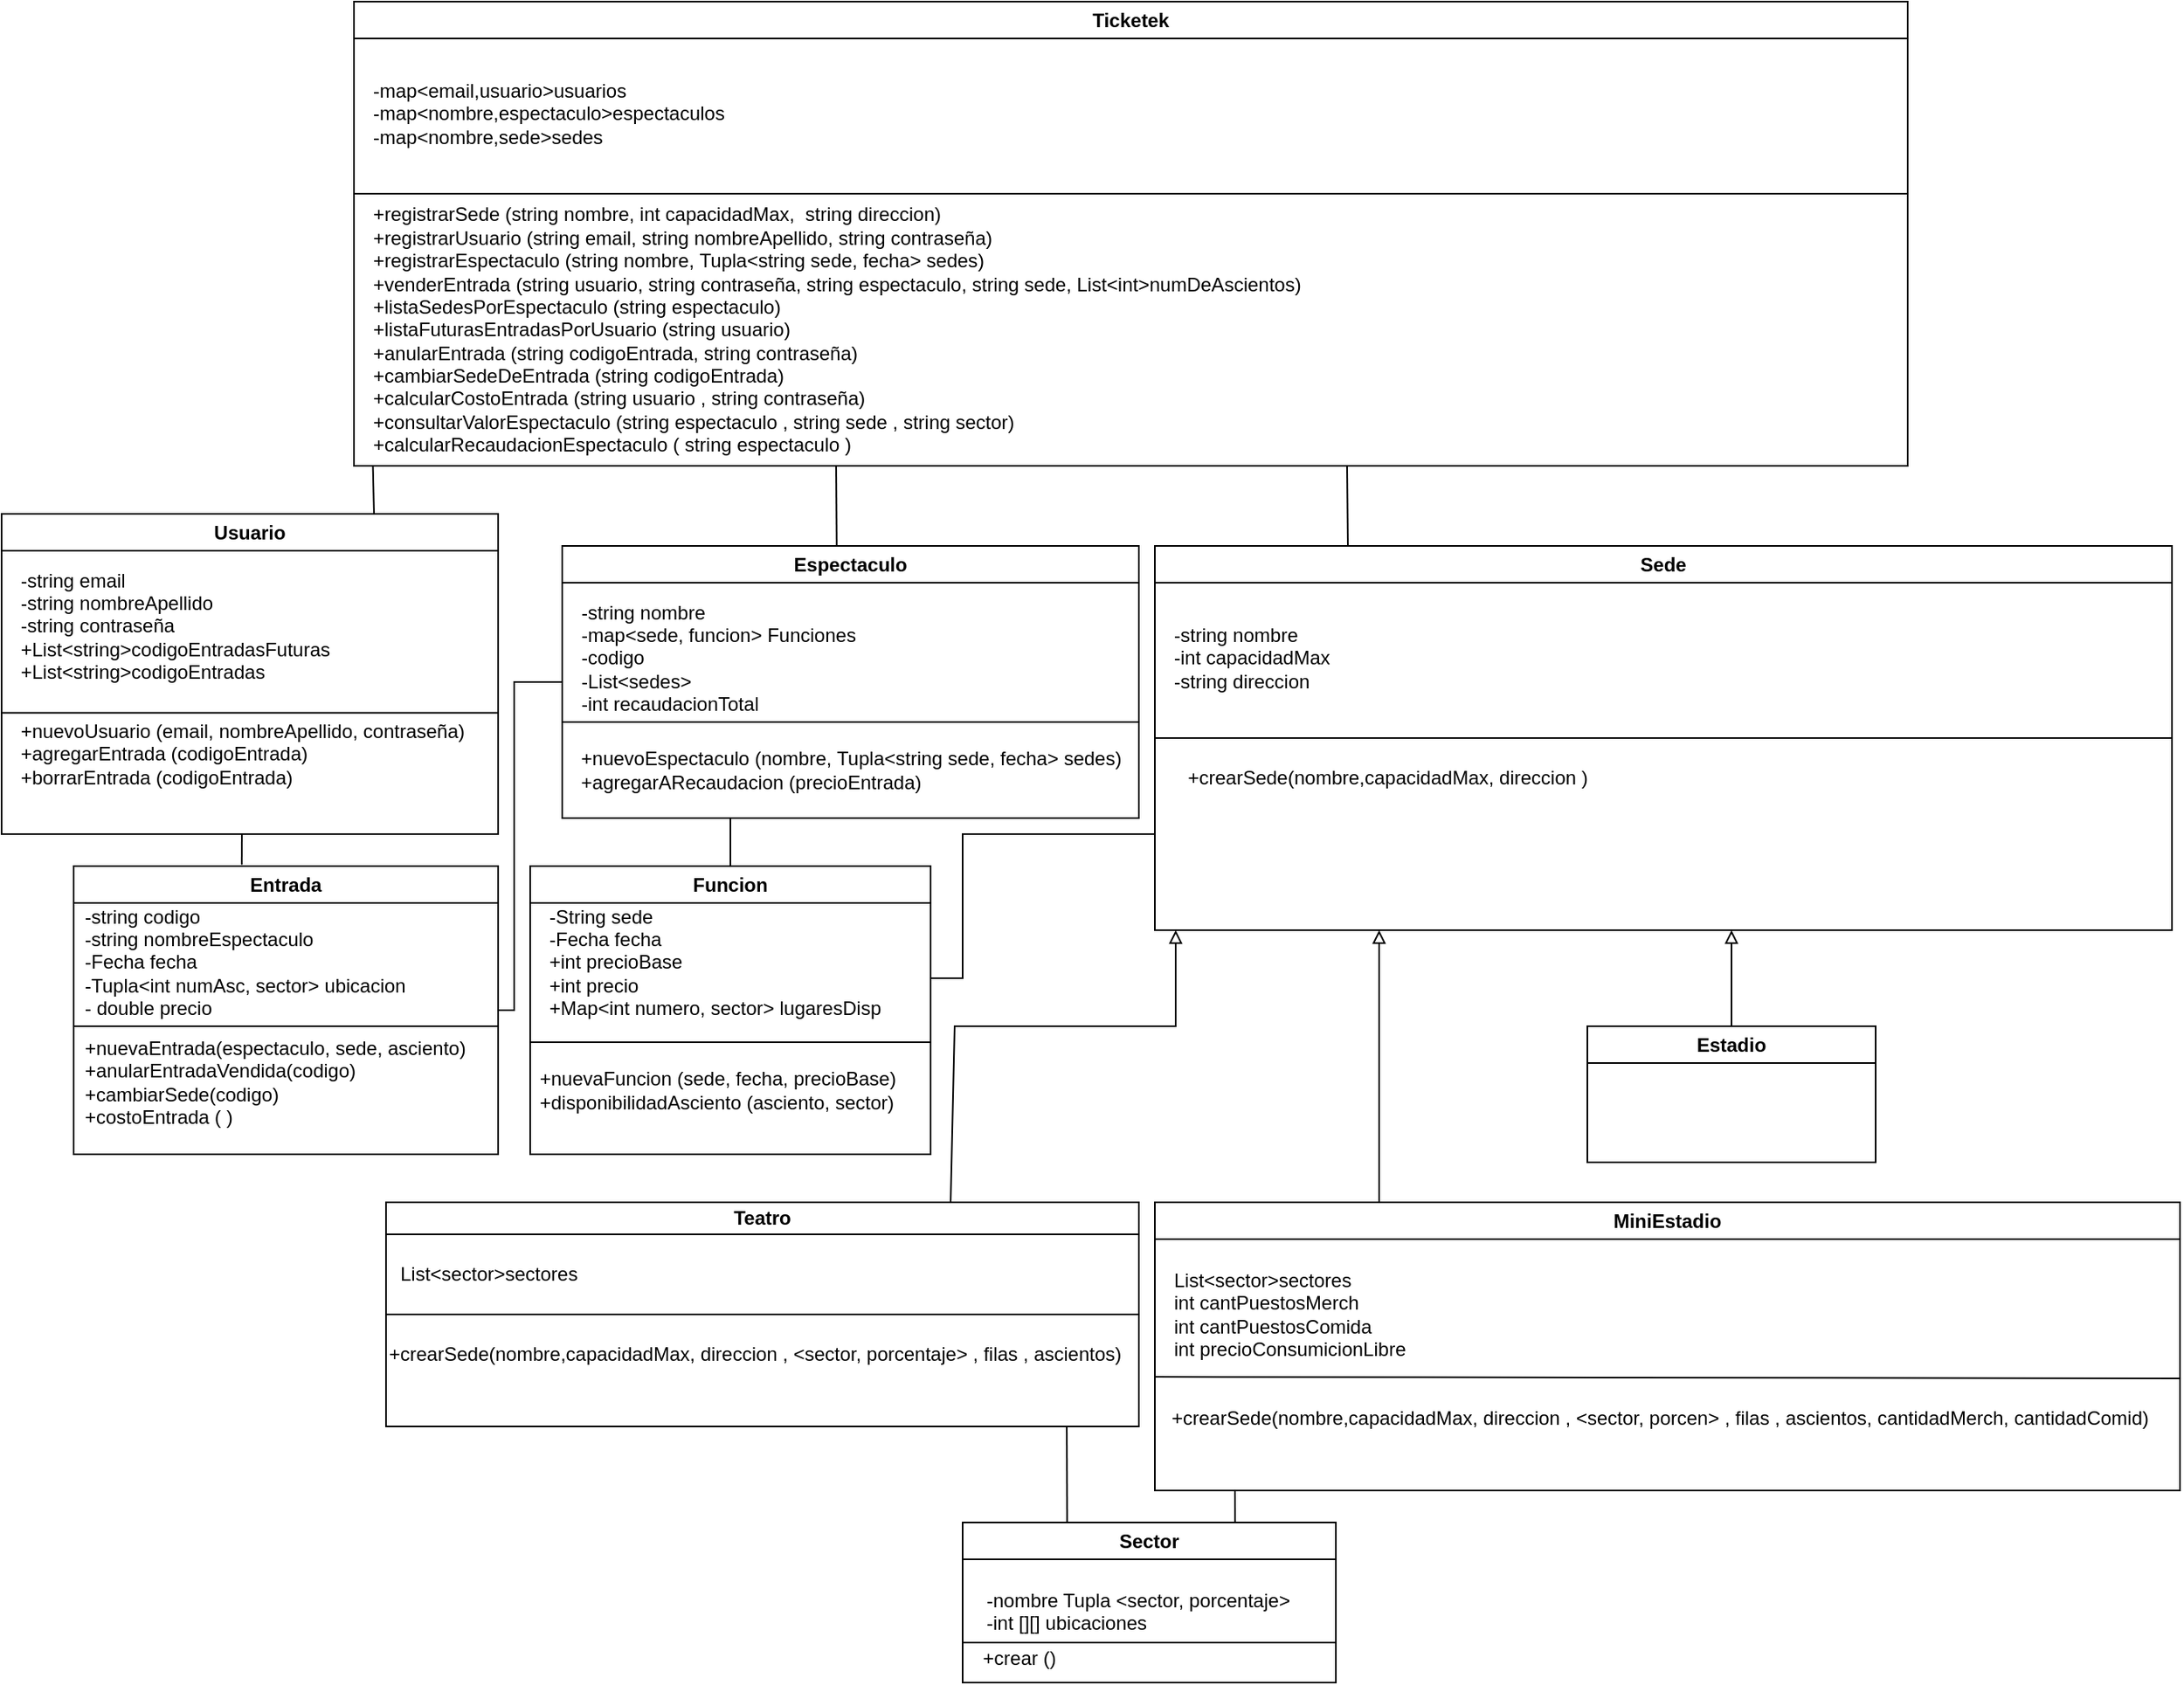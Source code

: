<mxfile version="26.2.14">
  <diagram name="Página-1" id="BGD62SCd4SlIzhXcsPhD">
    <mxGraphModel dx="1851" dy="1713" grid="1" gridSize="10" guides="1" tooltips="1" connect="1" arrows="1" fold="1" page="1" pageScale="1" pageWidth="827" pageHeight="1169" background="#FFFFFF" math="0" shadow="0">
      <root>
        <mxCell id="0" />
        <mxCell id="1" parent="0" />
        <mxCell id="c-k_OdhlWmI5xw33POUm-2" value="Usuario" style="swimlane;whiteSpace=wrap;html=1;fillStyle=auto;rounded=0;glass=0;shadow=0;swimlaneLine=1;fontSize=12;" parent="1" vertex="1">
          <mxGeometry x="-170" y="-840" width="310" height="200" as="geometry" />
        </mxCell>
        <mxCell id="c-k_OdhlWmI5xw33POUm-3" value="&lt;font&gt;-string email&lt;/font&gt;&lt;div&gt;&lt;font&gt;-string nombreApellido&lt;/font&gt;&lt;/div&gt;&lt;div&gt;&lt;font&gt;&lt;span style=&quot;background-color: transparent; color: light-dark(rgb(0, 0, 0), rgb(255, 255, 255));&quot;&gt;-string&amp;nbsp;&lt;/span&gt;contraseña&lt;/font&gt;&lt;/div&gt;&lt;div&gt;&lt;span style=&quot;background-color: transparent; color: light-dark(rgb(0, 0, 0), rgb(255, 255, 255));&quot;&gt;+List&lt;/span&gt;&lt;span style=&quot;background-color: transparent; color: light-dark(rgb(0, 0, 0), rgb(255, 255, 255));&quot;&gt;&amp;lt;string&lt;/span&gt;&lt;span style=&quot;background-color: transparent; color: light-dark(rgb(0, 0, 0), rgb(255, 255, 255));&quot;&gt;&amp;gt;codigoEntradasFuturas&lt;/span&gt;&lt;/div&gt;&lt;div&gt;&lt;font&gt;+List&lt;span style=&quot;color: light-dark(rgb(0, 0, 0), rgb(255, 255, 255)); background-color: transparent;&quot;&gt;&amp;lt;&lt;/span&gt;string&lt;span style=&quot;color: light-dark(rgb(0, 0, 0), rgb(255, 255, 255)); background-color: transparent;&quot;&gt;&amp;gt;codigoEntradas&lt;/span&gt;&lt;span style=&quot;color: light-dark(rgb(0, 0, 0), rgb(255, 255, 255)); background-color: transparent;&quot;&gt;&lt;/span&gt;&lt;/font&gt;&lt;/div&gt;" style="text;html=1;align=left;verticalAlign=middle;resizable=0;points=[];autosize=1;strokeColor=none;fillColor=none;fontSize=12;" parent="c-k_OdhlWmI5xw33POUm-2" vertex="1">
          <mxGeometry x="10" y="25" width="220" height="90" as="geometry" />
        </mxCell>
        <mxCell id="gz3MEblSSOQ2FDono_MR-8" value="" style="endArrow=none;html=1;rounded=0;fontSize=12;" parent="c-k_OdhlWmI5xw33POUm-2" edge="1">
          <mxGeometry width="50" height="50" relative="1" as="geometry">
            <mxPoint y="124.31" as="sourcePoint" />
            <mxPoint x="310" y="124.31" as="targetPoint" />
          </mxGeometry>
        </mxCell>
        <mxCell id="gz3MEblSSOQ2FDono_MR-6" value="&lt;span&gt;+nuevoUsuario (email, nombreApellido, contraseña)&lt;/span&gt;&lt;div&gt;&lt;span&gt;+agregarEntrada (codigoEntrada)&lt;/span&gt;&lt;/div&gt;&lt;div&gt;+borrarEntrada (codigoEntrada)&lt;span&gt;&lt;/span&gt;&lt;/div&gt;" style="text;html=1;align=left;verticalAlign=middle;resizable=0;points=[];autosize=1;strokeColor=none;fillColor=none;fontSize=12;" parent="c-k_OdhlWmI5xw33POUm-2" vertex="1">
          <mxGeometry x="10" y="120" width="300" height="60" as="geometry" />
        </mxCell>
        <mxCell id="c-k_OdhlWmI5xw33POUm-10" value="Ticketek" style="swimlane;whiteSpace=wrap;html=1;fillStyle=auto;rounded=0;glass=0;shadow=0;swimlaneLine=1;fontSize=12;" parent="1" vertex="1">
          <mxGeometry x="50" y="-1160" width="970" height="290" as="geometry" />
        </mxCell>
        <mxCell id="c-k_OdhlWmI5xw33POUm-11" value="&lt;div&gt;&lt;span&gt;-map&amp;lt;email,usuario&amp;gt;usuarios&lt;/span&gt;&lt;/div&gt;&lt;div&gt;&lt;span&gt;-map&amp;lt;nombre,espectaculo&amp;gt;espectaculos&lt;/span&gt;&lt;/div&gt;&lt;div&gt;&lt;span&gt;-map&amp;lt;nombre,sede&amp;gt;sedes&lt;/span&gt;&lt;/div&gt;" style="text;html=1;align=left;verticalAlign=middle;resizable=0;points=[];autosize=1;strokeColor=none;fillColor=none;fontSize=12;" parent="c-k_OdhlWmI5xw33POUm-10" vertex="1">
          <mxGeometry x="10" y="40" width="240" height="60" as="geometry" />
        </mxCell>
        <mxCell id="c-k_OdhlWmI5xw33POUm-60" value="" style="endArrow=none;html=1;rounded=0;exitX=0;exitY=0.5;exitDx=0;exitDy=0;fontSize=12;" parent="c-k_OdhlWmI5xw33POUm-10" edge="1">
          <mxGeometry width="50" height="50" relative="1" as="geometry">
            <mxPoint y="120" as="sourcePoint" />
            <mxPoint x="970" y="120" as="targetPoint" />
          </mxGeometry>
        </mxCell>
        <mxCell id="c-k_OdhlWmI5xw33POUm-61" value="&lt;font&gt;+registrarSede (string nombre, int capacidadMax,&amp;nbsp; string direccion)&lt;/font&gt;&lt;div&gt;&lt;font&gt;+registrarUsuario (string email, string nombreApellido, string contraseña)&lt;/font&gt;&lt;/div&gt;&lt;div&gt;&lt;font&gt;+registrarEspectaculo (string nombre,&amp;nbsp;Tupla&lt;span style=&quot;color: light-dark(rgb(0, 0, 0), rgb(255, 255, 255)); background-color: transparent;&quot;&gt;&amp;lt;string sede, fecha&lt;/span&gt;&lt;span style=&quot;color: light-dark(rgb(0, 0, 0), rgb(255, 255, 255)); background-color: transparent;&quot;&gt;&amp;gt; sedes&lt;/span&gt;)&lt;/font&gt;&lt;/div&gt;&lt;div&gt;&lt;font&gt;+venderEntrada (string usuario, string contraseña, string espectaculo, string sede, List&lt;/font&gt;&lt;span style=&quot;background-color: transparent; color: light-dark(rgb(0, 0, 0), rgb(255, 255, 255));&quot;&gt;&amp;lt;int&lt;/span&gt;&lt;span style=&quot;background-color: transparent; color: light-dark(rgb(0, 0, 0), rgb(255, 255, 255));&quot;&gt;&amp;gt;&lt;/span&gt;&lt;span style=&quot;background-color: transparent; color: light-dark(rgb(0, 0, 0), rgb(255, 255, 255));&quot;&gt;numDeAscientos)&lt;/span&gt;&lt;/div&gt;&lt;div&gt;&lt;span style=&quot;background-color: transparent; color: light-dark(rgb(0, 0, 0), rgb(255, 255, 255));&quot;&gt;+listaSedesPorEspectaculo (string espectaculo)&lt;/span&gt;&lt;/div&gt;&lt;div&gt;&lt;span style=&quot;background-color: transparent; color: light-dark(rgb(0, 0, 0), rgb(255, 255, 255));&quot;&gt;+listaFuturasEntradasPorUsuario (string usuario)&lt;/span&gt;&lt;/div&gt;&lt;div&gt;&lt;font&gt;+anularEntrada (string codigoEntrada, string contraseña)&lt;/font&gt;&lt;/div&gt;&lt;div&gt;&lt;font&gt;+cambiarSedeDeEntrada (string codigoEntrada)&lt;/font&gt;&lt;/div&gt;&lt;div&gt;&lt;font&gt;+calcularCostoEntrada (string usuario , string contraseña)&lt;/font&gt;&lt;/div&gt;&lt;div&gt;&lt;font&gt;+consultarValorEspectaculo (string espectaculo , string sede , string sector)&lt;/font&gt;&lt;/div&gt;&lt;div&gt;&lt;font&gt;+calcularRecaudacionEspectaculo ( string espectaculo )&lt;/font&gt;&lt;/div&gt;" style="text;html=1;align=left;verticalAlign=middle;resizable=0;points=[];autosize=1;strokeColor=none;fillColor=none;fontSize=12;" parent="c-k_OdhlWmI5xw33POUm-10" vertex="1">
          <mxGeometry x="10" y="120" width="600" height="170" as="geometry" />
        </mxCell>
        <mxCell id="c-k_OdhlWmI5xw33POUm-12" value="Sede" style="swimlane;whiteSpace=wrap;html=1;fillStyle=auto;rounded=0;glass=0;shadow=0;swimlaneLine=1;startSize=23;fontSize=12;" parent="1" vertex="1">
          <mxGeometry x="550" y="-820" width="635" height="240" as="geometry" />
        </mxCell>
        <mxCell id="c-k_OdhlWmI5xw33POUm-13" value="&lt;div&gt;&lt;span&gt;-string nombre&lt;/span&gt;&lt;/div&gt;&lt;div&gt;&lt;span&gt;-int capacidadMax&lt;/span&gt;&lt;/div&gt;&lt;div&gt;&lt;span&gt;-string direccion&lt;/span&gt;&lt;/div&gt;" style="text;html=1;align=left;verticalAlign=middle;resizable=0;points=[];autosize=1;strokeColor=none;fillColor=none;fontSize=12;" parent="c-k_OdhlWmI5xw33POUm-12" vertex="1">
          <mxGeometry x="10" y="40" width="120" height="60" as="geometry" />
        </mxCell>
        <mxCell id="gz3MEblSSOQ2FDono_MR-2" value="&lt;div style=&quot;text-align: left;&quot;&gt;&lt;span style=&quot;background-color: transparent; color: light-dark(rgb(0, 0, 0), rgb(255, 255, 255));&quot;&gt;+crearSede(&lt;/span&gt;&lt;span style=&quot;background-color: transparent; color: light-dark(rgb(0, 0, 0), rgb(255, 255, 255));&quot;&gt;nombre,capacidadMax, direccion &lt;/span&gt;&lt;span style=&quot;background-color: transparent; color: light-dark(rgb(0, 0, 0), rgb(255, 255, 255)); text-align: left;&quot;&gt;)&lt;/span&gt;&lt;/div&gt;" style="text;html=1;align=center;verticalAlign=middle;resizable=0;points=[];autosize=1;strokeColor=none;fillColor=none;fontSize=12;" parent="c-k_OdhlWmI5xw33POUm-12" vertex="1">
          <mxGeometry x="10" y="130" width="270" height="30" as="geometry" />
        </mxCell>
        <mxCell id="c-k_OdhlWmI5xw33POUm-14" value="Teatro" style="swimlane;whiteSpace=wrap;html=1;fillStyle=auto;rounded=0;glass=0;shadow=0;swimlaneLine=1;startSize=20;fontSize=12;" parent="1" vertex="1">
          <mxGeometry x="70" y="-410" width="470" height="140" as="geometry">
            <mxRectangle x="750" y="290" width="70" height="30" as="alternateBounds" />
          </mxGeometry>
        </mxCell>
        <mxCell id="c-k_OdhlWmI5xw33POUm-15" value="&lt;span style=&quot;color: light-dark(rgb(0, 0, 0), rgb(255, 255, 255)); background-color: transparent;&quot;&gt;List&amp;lt;sector&lt;/span&gt;&lt;span style=&quot;color: light-dark(rgb(0, 0, 0), rgb(255, 255, 255)); background-color: transparent;&quot;&gt;&amp;gt;&lt;/span&gt;&lt;span style=&quot;color: light-dark(rgb(0, 0, 0), rgb(255, 255, 255)); background-color: transparent;&quot;&gt;sectores&lt;/span&gt;" style="text;html=1;align=left;verticalAlign=middle;resizable=0;points=[];autosize=1;strokeColor=none;fillColor=none;fontSize=12;" parent="c-k_OdhlWmI5xw33POUm-14" vertex="1">
          <mxGeometry x="7" y="30" width="130" height="30" as="geometry" />
        </mxCell>
        <mxCell id="gz3MEblSSOQ2FDono_MR-12" value="+crearSede(&lt;span style=&quot;text-align: left;&quot;&gt;nombre,capacidadMax, direccion ,&amp;nbsp;&lt;/span&gt;&lt;span style=&quot;color: light-dark(rgb(0, 0, 0), rgb(255, 255, 255)); background-color: transparent; text-align: left;&quot;&gt;&amp;lt;sector, porcentaje&lt;/span&gt;&lt;span style=&quot;color: light-dark(rgb(0, 0, 0), rgb(255, 255, 255)); background-color: transparent; text-align: left;&quot;&gt;&amp;gt;&lt;/span&gt;&lt;span style=&quot;text-align: left;&quot;&gt;&amp;nbsp;, filas , ascientos)&lt;/span&gt;" style="text;html=1;align=center;verticalAlign=middle;resizable=0;points=[];autosize=1;strokeColor=none;fillColor=none;fontSize=12;" parent="c-k_OdhlWmI5xw33POUm-14" vertex="1">
          <mxGeometry x="-10" y="80" width="480" height="30" as="geometry" />
        </mxCell>
        <mxCell id="c-k_OdhlWmI5xw33POUm-16" value="Estadio" style="swimlane;whiteSpace=wrap;html=1;fillStyle=auto;rounded=0;glass=0;shadow=0;swimlaneLine=1;startSize=23;fontSize=12;" parent="1" vertex="1">
          <mxGeometry x="820" y="-520" width="180" height="85" as="geometry" />
        </mxCell>
        <mxCell id="c-k_OdhlWmI5xw33POUm-17" value="&lt;div&gt;&lt;br&gt;&lt;/div&gt;" style="text;html=1;align=left;verticalAlign=middle;resizable=0;points=[];autosize=1;strokeColor=none;fillColor=none;fontSize=12;" parent="c-k_OdhlWmI5xw33POUm-16" vertex="1">
          <mxGeometry x="10" y="55" width="20" height="30" as="geometry" />
        </mxCell>
        <mxCell id="c-k_OdhlWmI5xw33POUm-19" value="MiniEstadio" style="swimlane;whiteSpace=wrap;html=1;fillStyle=auto;rounded=0;glass=0;shadow=0;swimlaneLine=1;startSize=23;fontSize=12;" parent="1" vertex="1">
          <mxGeometry x="550" y="-410" width="640" height="180" as="geometry" />
        </mxCell>
        <mxCell id="c-k_OdhlWmI5xw33POUm-20" value="&lt;div&gt;&lt;span style=&quot;background-color: transparent; color: light-dark(rgb(0, 0, 0), rgb(255, 255, 255));&quot;&gt;List&amp;lt;sector&lt;/span&gt;&lt;span style=&quot;background-color: transparent; color: light-dark(rgb(0, 0, 0), rgb(255, 255, 255));&quot;&gt;&amp;gt;&lt;/span&gt;&lt;span style=&quot;background-color: transparent; color: light-dark(rgb(0, 0, 0), rgb(255, 255, 255));&quot;&gt;sectores&lt;/span&gt;&lt;/div&gt;&lt;div&gt;&lt;span&gt;int cantPuestosMerch&lt;/span&gt;&lt;/div&gt;&lt;div&gt;&lt;span&gt;int cantPuestosComida&lt;/span&gt;&lt;/div&gt;&lt;div&gt;&lt;span&gt;int precioConsumicionLibre&lt;/span&gt;&lt;/div&gt;" style="text;html=1;align=left;verticalAlign=middle;resizable=0;points=[];autosize=1;strokeColor=none;fillColor=none;fontSize=12;" parent="c-k_OdhlWmI5xw33POUm-19" vertex="1">
          <mxGeometry x="10" y="35" width="170" height="70" as="geometry" />
        </mxCell>
        <mxCell id="gz3MEblSSOQ2FDono_MR-9" value="+crearSede(&lt;span style=&quot;text-align: left;&quot;&gt;nombre,capacidadMax, direccion ,&amp;nbsp;&lt;/span&gt;&lt;span style=&quot;color: light-dark(rgb(0, 0, 0), rgb(255, 255, 255)); background-color: transparent; text-align: left;&quot;&gt;&amp;lt;sector, porcen&lt;/span&gt;&lt;span style=&quot;color: light-dark(rgb(0, 0, 0), rgb(255, 255, 255)); background-color: transparent; text-align: left;&quot;&gt;&amp;gt;&lt;/span&gt;&lt;span style=&quot;text-align: left;&quot;&gt;&amp;nbsp;, filas , ascientos, cantidadMerch, cantidadComid)&lt;/span&gt;" style="text;html=1;align=center;verticalAlign=middle;resizable=0;points=[];autosize=1;strokeColor=none;fillColor=none;fontSize=12;" parent="c-k_OdhlWmI5xw33POUm-19" vertex="1">
          <mxGeometry y="120" width="630" height="30" as="geometry" />
        </mxCell>
        <mxCell id="gz3MEblSSOQ2FDono_MR-19" value="" style="endArrow=none;html=1;rounded=0;exitX=0;exitY=0.5;exitDx=0;exitDy=0;fontSize=12;" parent="c-k_OdhlWmI5xw33POUm-19" edge="1">
          <mxGeometry width="50" height="50" relative="1" as="geometry">
            <mxPoint y="109" as="sourcePoint" />
            <mxPoint x="640" y="110" as="targetPoint" />
          </mxGeometry>
        </mxCell>
        <mxCell id="c-k_OdhlWmI5xw33POUm-22" value="" style="endArrow=block;html=1;rounded=0;exitX=0.75;exitY=0;exitDx=0;exitDy=0;endFill=0;fontSize=12;" parent="1" source="c-k_OdhlWmI5xw33POUm-14" edge="1">
          <mxGeometry width="50" height="50" relative="1" as="geometry">
            <mxPoint x="547.5" y="-370" as="sourcePoint" />
            <mxPoint x="563" y="-580" as="targetPoint" />
            <Array as="points">
              <mxPoint x="425" y="-520" />
              <mxPoint x="563" y="-520" />
            </Array>
          </mxGeometry>
        </mxCell>
        <mxCell id="c-k_OdhlWmI5xw33POUm-24" value="Sector" style="swimlane;whiteSpace=wrap;html=1;fontSize=12;" parent="1" vertex="1">
          <mxGeometry x="430" y="-210" width="233" height="100" as="geometry" />
        </mxCell>
        <mxCell id="c-k_OdhlWmI5xw33POUm-54" value="&lt;div&gt;-nombre Tupla&amp;nbsp;&lt;span style=&quot;background-color: transparent; color: light-dark(rgb(0, 0, 0), rgb(255, 255, 255));&quot;&gt;&amp;lt;sector, porcentaje&lt;/span&gt;&lt;span style=&quot;background-color: transparent; color: light-dark(rgb(0, 0, 0), rgb(255, 255, 255));&quot;&gt;&amp;gt;&lt;/span&gt;&lt;/div&gt;&lt;div&gt;-int []&lt;span style=&quot;background-color: transparent; color: light-dark(rgb(0, 0, 0), rgb(255, 255, 255));&quot;&gt;[] ubicaciones&lt;/span&gt;&lt;/div&gt;&lt;div&gt;&lt;br&gt;&lt;/div&gt;" style="text;html=1;align=left;verticalAlign=middle;resizable=0;points=[];autosize=1;strokeColor=none;fillColor=none;fontSize=12;" parent="c-k_OdhlWmI5xw33POUm-24" vertex="1">
          <mxGeometry x="13" y="33" width="210" height="60" as="geometry" />
        </mxCell>
        <mxCell id="cYa9Fw054hRIedTm2X27-2" value="" style="endArrow=none;html=1;rounded=0;entryX=1;entryY=0.75;entryDx=0;entryDy=0;" edge="1" parent="c-k_OdhlWmI5xw33POUm-24" target="c-k_OdhlWmI5xw33POUm-24">
          <mxGeometry width="50" height="50" relative="1" as="geometry">
            <mxPoint y="75" as="sourcePoint" />
            <mxPoint x="50" y="25" as="targetPoint" />
          </mxGeometry>
        </mxCell>
        <mxCell id="cYa9Fw054hRIedTm2X27-3" value="+crear ()" style="text;html=1;align=center;verticalAlign=middle;resizable=0;points=[];autosize=1;strokeColor=none;fillColor=none;" vertex="1" parent="c-k_OdhlWmI5xw33POUm-24">
          <mxGeometry y="70" width="70" height="30" as="geometry" />
        </mxCell>
        <mxCell id="c-k_OdhlWmI5xw33POUm-34" value="" style="endArrow=none;html=1;rounded=0;exitX=0.28;exitY=-0.003;exitDx=0;exitDy=0;exitPerimeter=0;fontSize=12;" parent="1" source="c-k_OdhlWmI5xw33POUm-24" edge="1">
          <mxGeometry width="50" height="50" relative="1" as="geometry">
            <mxPoint x="613.298" y="-149.7" as="sourcePoint" />
            <mxPoint x="495" y="-270" as="targetPoint" />
          </mxGeometry>
        </mxCell>
        <mxCell id="c-k_OdhlWmI5xw33POUm-35" value="Entrada" style="swimlane;whiteSpace=wrap;html=1;fillStyle=auto;rounded=0;glass=0;shadow=0;swimlaneLine=1;fontSize=12;" parent="1" vertex="1">
          <mxGeometry x="-125" y="-620" width="265" height="180" as="geometry" />
        </mxCell>
        <mxCell id="c-k_OdhlWmI5xw33POUm-36" value="&lt;div&gt;&lt;span&gt;-string codigo&lt;/span&gt;&lt;/div&gt;&lt;div&gt;&lt;span&gt;-string nombreEspectaculo&lt;/span&gt;&lt;/div&gt;&lt;div&gt;&lt;span&gt;-Fecha fecha&lt;/span&gt;&lt;/div&gt;&lt;div&gt;&lt;span&gt;-Tupla&lt;/span&gt;&lt;span style=&quot;background-color: transparent; color: light-dark(rgb(0, 0, 0), rgb(255, 255, 255));&quot;&gt;&amp;lt;int numAsc, sector&lt;/span&gt;&lt;span style=&quot;background-color: transparent; color: light-dark(rgb(0, 0, 0), rgb(255, 255, 255));&quot;&gt;&amp;gt;&lt;/span&gt;&lt;span style=&quot;background-color: transparent; color: light-dark(rgb(0, 0, 0), rgb(255, 255, 255));&quot;&gt;&amp;nbsp;ubicacion&lt;/span&gt;&lt;/div&gt;&lt;div&gt;&lt;span style=&quot;background-color: transparent; color: light-dark(rgb(0, 0, 0), rgb(255, 255, 255));&quot;&gt;- double precio&lt;/span&gt;&lt;/div&gt;" style="text;html=1;align=left;verticalAlign=middle;resizable=0;points=[];autosize=1;strokeColor=none;fillColor=none;fontSize=12;" parent="c-k_OdhlWmI5xw33POUm-35" vertex="1">
          <mxGeometry x="5" y="15" width="220" height="90" as="geometry" />
        </mxCell>
        <mxCell id="gz3MEblSSOQ2FDono_MR-26" value="" style="endArrow=none;html=1;rounded=0;fontSize=12;" parent="c-k_OdhlWmI5xw33POUm-35" edge="1">
          <mxGeometry width="50" height="50" relative="1" as="geometry">
            <mxPoint y="100" as="sourcePoint" />
            <mxPoint x="265" y="100" as="targetPoint" />
          </mxGeometry>
        </mxCell>
        <mxCell id="gz3MEblSSOQ2FDono_MR-27" value="+nuevaEntrada(espectaculo, sede, asciento)&lt;div&gt;+anularEntradaVendida(codigo)&lt;/div&gt;&lt;div&gt;+cambiarSede(codigo)&lt;/div&gt;&lt;div&gt;+costoEntrada ( )&lt;/div&gt;" style="text;html=1;align=left;verticalAlign=middle;resizable=0;points=[];autosize=1;strokeColor=none;fillColor=none;fontSize=12;" parent="c-k_OdhlWmI5xw33POUm-35" vertex="1">
          <mxGeometry x="5" y="100" width="260" height="70" as="geometry" />
        </mxCell>
        <mxCell id="c-k_OdhlWmI5xw33POUm-37" value="" style="endArrow=none;html=1;rounded=0;exitX=0.396;exitY=-0.005;exitDx=0;exitDy=0;exitPerimeter=0;fontSize=12;" parent="1" source="c-k_OdhlWmI5xw33POUm-35" edge="1">
          <mxGeometry width="50" height="50" relative="1" as="geometry">
            <mxPoint x="-15" y="-440" as="sourcePoint" />
            <mxPoint x="-20" y="-640" as="targetPoint" />
          </mxGeometry>
        </mxCell>
        <mxCell id="c-k_OdhlWmI5xw33POUm-38" value="Espectaculo" style="swimlane;whiteSpace=wrap;html=1;fillStyle=auto;rounded=0;glass=0;shadow=0;swimlaneLine=1;fontSize=12;" parent="1" vertex="1">
          <mxGeometry x="180" y="-820" width="360" height="170" as="geometry" />
        </mxCell>
        <mxCell id="c-k_OdhlWmI5xw33POUm-39" value="&lt;div&gt;&lt;span&gt;-string nombre&lt;/span&gt;&lt;/div&gt;&lt;div&gt;&lt;span style=&quot;color: light-dark(rgb(0, 0, 0), rgb(255, 255, 255)); background-color: transparent;&quot;&gt;-map&amp;lt;sede, funcion&lt;/span&gt;&lt;span style=&quot;color: light-dark(rgb(0, 0, 0), rgb(255, 255, 255)); background-color: transparent;&quot;&gt;&amp;gt; Funciones&lt;/span&gt;&lt;/div&gt;&lt;div&gt;&lt;span&gt;-codigo&lt;/span&gt;&lt;/div&gt;&lt;div&gt;&lt;span&gt;-List&lt;/span&gt;&lt;span style=&quot;background-color: transparent; color: light-dark(rgb(0, 0, 0), rgb(255, 255, 255));&quot;&gt;&amp;lt;sedes&lt;/span&gt;&lt;span style=&quot;background-color: transparent; color: light-dark(rgb(0, 0, 0), rgb(255, 255, 255));&quot;&gt;&amp;gt;&lt;/span&gt;&lt;/div&gt;&lt;div&gt;-int recaudacionTotal&lt;/div&gt;" style="text;html=1;align=left;verticalAlign=middle;resizable=0;points=[];autosize=1;strokeColor=none;fillColor=none;fontSize=12;" parent="c-k_OdhlWmI5xw33POUm-38" vertex="1">
          <mxGeometry x="10" y="25" width="190" height="90" as="geometry" />
        </mxCell>
        <mxCell id="gz3MEblSSOQ2FDono_MR-21" value="+nuevoEspectaculo (&lt;span style=&quot;text-align: left;&quot;&gt;nombre,&amp;nbsp;Tupla&lt;/span&gt;&lt;span style=&quot;color: light-dark(rgb(0, 0, 0), rgb(255, 255, 255)); text-align: left; background-color: transparent;&quot;&gt;&amp;lt;string sede, fecha&lt;/span&gt;&lt;span style=&quot;color: light-dark(rgb(0, 0, 0), rgb(255, 255, 255)); text-align: left; background-color: transparent;&quot;&gt;&amp;gt; sedes)&lt;/span&gt;&lt;div style=&quot;text-align: left;&quot;&gt;&lt;span style=&quot;color: light-dark(rgb(0, 0, 0), rgb(255, 255, 255)); background-color: transparent;&quot;&gt;+agregarARecaudacion (precioEntrada)&lt;/span&gt;&lt;/div&gt;" style="text;html=1;align=center;verticalAlign=middle;resizable=0;points=[];autosize=1;strokeColor=none;fillColor=none;fontSize=12;" parent="c-k_OdhlWmI5xw33POUm-38" vertex="1">
          <mxGeometry y="120" width="360" height="40" as="geometry" />
        </mxCell>
        <mxCell id="c-k_OdhlWmI5xw33POUm-40" value="Funcion" style="swimlane;whiteSpace=wrap;html=1;fillStyle=auto;rounded=0;glass=0;shadow=0;swimlaneLine=1;fontSize=12;" parent="1" vertex="1">
          <mxGeometry x="160" y="-620" width="250" height="180" as="geometry" />
        </mxCell>
        <mxCell id="c-k_OdhlWmI5xw33POUm-41" value="&lt;div&gt;&lt;span style=&quot;background-color: transparent; color: light-dark(rgb(0, 0, 0), rgb(255, 255, 255));&quot;&gt;-String sede&lt;/span&gt;&lt;/div&gt;&lt;div&gt;&lt;span style=&quot;background-color: transparent; color: light-dark(rgb(0, 0, 0), rgb(255, 255, 255));&quot;&gt;-Fecha fecha&lt;/span&gt;&lt;/div&gt;&lt;div&gt;&lt;span style=&quot;background-color: transparent; color: light-dark(rgb(0, 0, 0), rgb(255, 255, 255));&quot;&gt;+int precioBase&lt;/span&gt;&lt;/div&gt;&lt;div&gt;&lt;span style=&quot;background-color: transparent; color: light-dark(rgb(0, 0, 0), rgb(255, 255, 255));&quot;&gt;+int precio&lt;/span&gt;&lt;/div&gt;&lt;div&gt;&lt;span style=&quot;color: light-dark(rgb(0, 0, 0), rgb(255, 255, 255)); background-color: transparent;&quot;&gt;+Map&amp;lt;int numero, sector&lt;/span&gt;&lt;span style=&quot;color: light-dark(rgb(0, 0, 0), rgb(255, 255, 255)); background-color: transparent;&quot;&gt;&amp;gt; lugaresDisp&lt;/span&gt;&lt;/div&gt;" style="text;html=1;align=left;verticalAlign=middle;resizable=0;points=[];autosize=1;strokeColor=none;fillColor=none;fontSize=12;" parent="c-k_OdhlWmI5xw33POUm-40" vertex="1">
          <mxGeometry x="10" y="15" width="230" height="90" as="geometry" />
        </mxCell>
        <mxCell id="gz3MEblSSOQ2FDono_MR-23" value="+nuevaFuncion (sede, fecha, precioBase)&lt;div&gt;+disponibilidadAsciento (asciento, sector)&lt;/div&gt;" style="text;html=1;align=left;verticalAlign=middle;resizable=0;points=[];autosize=1;strokeColor=none;fillColor=none;fontSize=12;" parent="c-k_OdhlWmI5xw33POUm-40" vertex="1">
          <mxGeometry x="4" y="120" width="250" height="40" as="geometry" />
        </mxCell>
        <mxCell id="gz3MEblSSOQ2FDono_MR-22" value="" style="endArrow=none;html=1;rounded=0;fontSize=12;" parent="c-k_OdhlWmI5xw33POUm-40" edge="1">
          <mxGeometry width="50" height="50" relative="1" as="geometry">
            <mxPoint y="110" as="sourcePoint" />
            <mxPoint x="250" y="110" as="targetPoint" />
          </mxGeometry>
        </mxCell>
        <mxCell id="c-k_OdhlWmI5xw33POUm-43" value="" style="endArrow=none;html=1;rounded=0;entryX=0.5;entryY=0;entryDx=0;entryDy=0;fontSize=12;" parent="1" target="c-k_OdhlWmI5xw33POUm-40" edge="1">
          <mxGeometry width="50" height="50" relative="1" as="geometry">
            <mxPoint x="285" y="-650" as="sourcePoint" />
            <mxPoint x="30" y="-470" as="targetPoint" />
          </mxGeometry>
        </mxCell>
        <mxCell id="c-k_OdhlWmI5xw33POUm-53" value="" style="endArrow=none;html=1;rounded=0;fontSize=12;" parent="1" edge="1">
          <mxGeometry width="50" height="50" relative="1" as="geometry">
            <mxPoint x="410" y="-550" as="sourcePoint" />
            <mxPoint x="550" y="-640" as="targetPoint" />
            <Array as="points">
              <mxPoint x="430" y="-550" />
              <mxPoint x="430" y="-640" />
            </Array>
          </mxGeometry>
        </mxCell>
        <mxCell id="c-k_OdhlWmI5xw33POUm-59" value="" style="endArrow=none;html=1;rounded=0;exitX=0.73;exitY=0;exitDx=0;exitDy=0;exitPerimeter=0;fontSize=12;" parent="1" source="c-k_OdhlWmI5xw33POUm-24" edge="1">
          <mxGeometry width="50" height="50" relative="1" as="geometry">
            <mxPoint x="710" y="-150" as="sourcePoint" />
            <mxPoint x="600" y="-230" as="targetPoint" />
          </mxGeometry>
        </mxCell>
        <mxCell id="gz3MEblSSOQ2FDono_MR-1" value="" style="endArrow=none;html=1;rounded=0;entryX=1;entryY=0.5;entryDx=0;entryDy=0;exitX=0;exitY=0.5;exitDx=0;exitDy=0;fontSize=12;" parent="1" source="c-k_OdhlWmI5xw33POUm-12" target="c-k_OdhlWmI5xw33POUm-12" edge="1">
          <mxGeometry width="50" height="50" relative="1" as="geometry">
            <mxPoint x="430" y="-690" as="sourcePoint" />
            <mxPoint x="480" y="-740" as="targetPoint" />
          </mxGeometry>
        </mxCell>
        <mxCell id="gz3MEblSSOQ2FDono_MR-3" value="" style="endArrow=none;html=1;rounded=0;exitX=0.476;exitY=-0.001;exitDx=0;exitDy=0;exitPerimeter=0;fontSize=12;" parent="1" source="c-k_OdhlWmI5xw33POUm-38" edge="1">
          <mxGeometry width="50" height="50" relative="1" as="geometry">
            <mxPoint x="401" y="-820" as="sourcePoint" />
            <mxPoint x="351" y="-870" as="targetPoint" />
          </mxGeometry>
        </mxCell>
        <mxCell id="gz3MEblSSOQ2FDono_MR-4" value="" style="endArrow=none;html=1;rounded=0;exitX=0.45;exitY=-0.002;exitDx=0;exitDy=0;exitPerimeter=0;fontSize=12;" parent="1" edge="1">
          <mxGeometry width="50" height="50" relative="1" as="geometry">
            <mxPoint x="670.5" y="-820" as="sourcePoint" />
            <mxPoint x="670" y="-870" as="targetPoint" />
          </mxGeometry>
        </mxCell>
        <mxCell id="gz3MEblSSOQ2FDono_MR-13" value="" style="endArrow=block;html=1;rounded=0;exitX=0.5;exitY=0;exitDx=0;exitDy=0;endFill=0;fontSize=12;" parent="1" source="c-k_OdhlWmI5xw33POUm-16" edge="1">
          <mxGeometry width="50" height="50" relative="1" as="geometry">
            <mxPoint x="770" y="-460" as="sourcePoint" />
            <mxPoint x="910" y="-580" as="targetPoint" />
          </mxGeometry>
        </mxCell>
        <mxCell id="gz3MEblSSOQ2FDono_MR-17" value="" style="endArrow=block;html=1;rounded=0;exitX=0.5;exitY=0;exitDx=0;exitDy=0;endFill=0;fontSize=12;" parent="1" edge="1">
          <mxGeometry width="50" height="50" relative="1" as="geometry">
            <mxPoint x="690" y="-410" as="sourcePoint" />
            <mxPoint x="690" y="-580" as="targetPoint" />
          </mxGeometry>
        </mxCell>
        <mxCell id="gz3MEblSSOQ2FDono_MR-18" value="" style="endArrow=none;html=1;rounded=0;exitX=0;exitY=0.5;exitDx=0;exitDy=0;entryX=1;entryY=0.5;entryDx=0;entryDy=0;fontSize=12;" parent="1" source="c-k_OdhlWmI5xw33POUm-14" target="c-k_OdhlWmI5xw33POUm-14" edge="1">
          <mxGeometry width="50" height="50" relative="1" as="geometry">
            <mxPoint x="540" y="-400" as="sourcePoint" />
            <mxPoint x="590" y="-450" as="targetPoint" />
          </mxGeometry>
        </mxCell>
        <mxCell id="gz3MEblSSOQ2FDono_MR-20" value="" style="endArrow=none;html=1;rounded=0;fontSize=12;" parent="1" edge="1">
          <mxGeometry width="50" height="50" relative="1" as="geometry">
            <mxPoint x="180" y="-710" as="sourcePoint" />
            <mxPoint x="540" y="-710" as="targetPoint" />
          </mxGeometry>
        </mxCell>
        <mxCell id="gz3MEblSSOQ2FDono_MR-24" value="" style="endArrow=none;html=1;rounded=0;exitX=1;exitY=0.5;exitDx=0;exitDy=0;entryX=0;entryY=0.5;entryDx=0;entryDy=0;fontSize=12;" parent="1" source="c-k_OdhlWmI5xw33POUm-35" target="c-k_OdhlWmI5xw33POUm-38" edge="1">
          <mxGeometry width="50" height="50" relative="1" as="geometry">
            <mxPoint x="260" y="-530" as="sourcePoint" />
            <mxPoint x="310" y="-580" as="targetPoint" />
            <Array as="points">
              <mxPoint x="150" y="-530" />
              <mxPoint x="150" y="-735" />
            </Array>
          </mxGeometry>
        </mxCell>
        <mxCell id="c-k_OdhlWmI5xw33POUm-50" value="" style="endArrow=none;html=1;rounded=0;exitX=0.75;exitY=0;exitDx=0;exitDy=0;fontSize=12;entryX=0.003;entryY=1;entryDx=0;entryDy=0;entryPerimeter=0;" parent="1" source="c-k_OdhlWmI5xw33POUm-2" edge="1" target="c-k_OdhlWmI5xw33POUm-61">
          <mxGeometry width="50" height="50" relative="1" as="geometry">
            <mxPoint x="120" y="-860" as="sourcePoint" />
            <mxPoint x="63" y="-880" as="targetPoint" />
          </mxGeometry>
        </mxCell>
      </root>
    </mxGraphModel>
  </diagram>
</mxfile>
